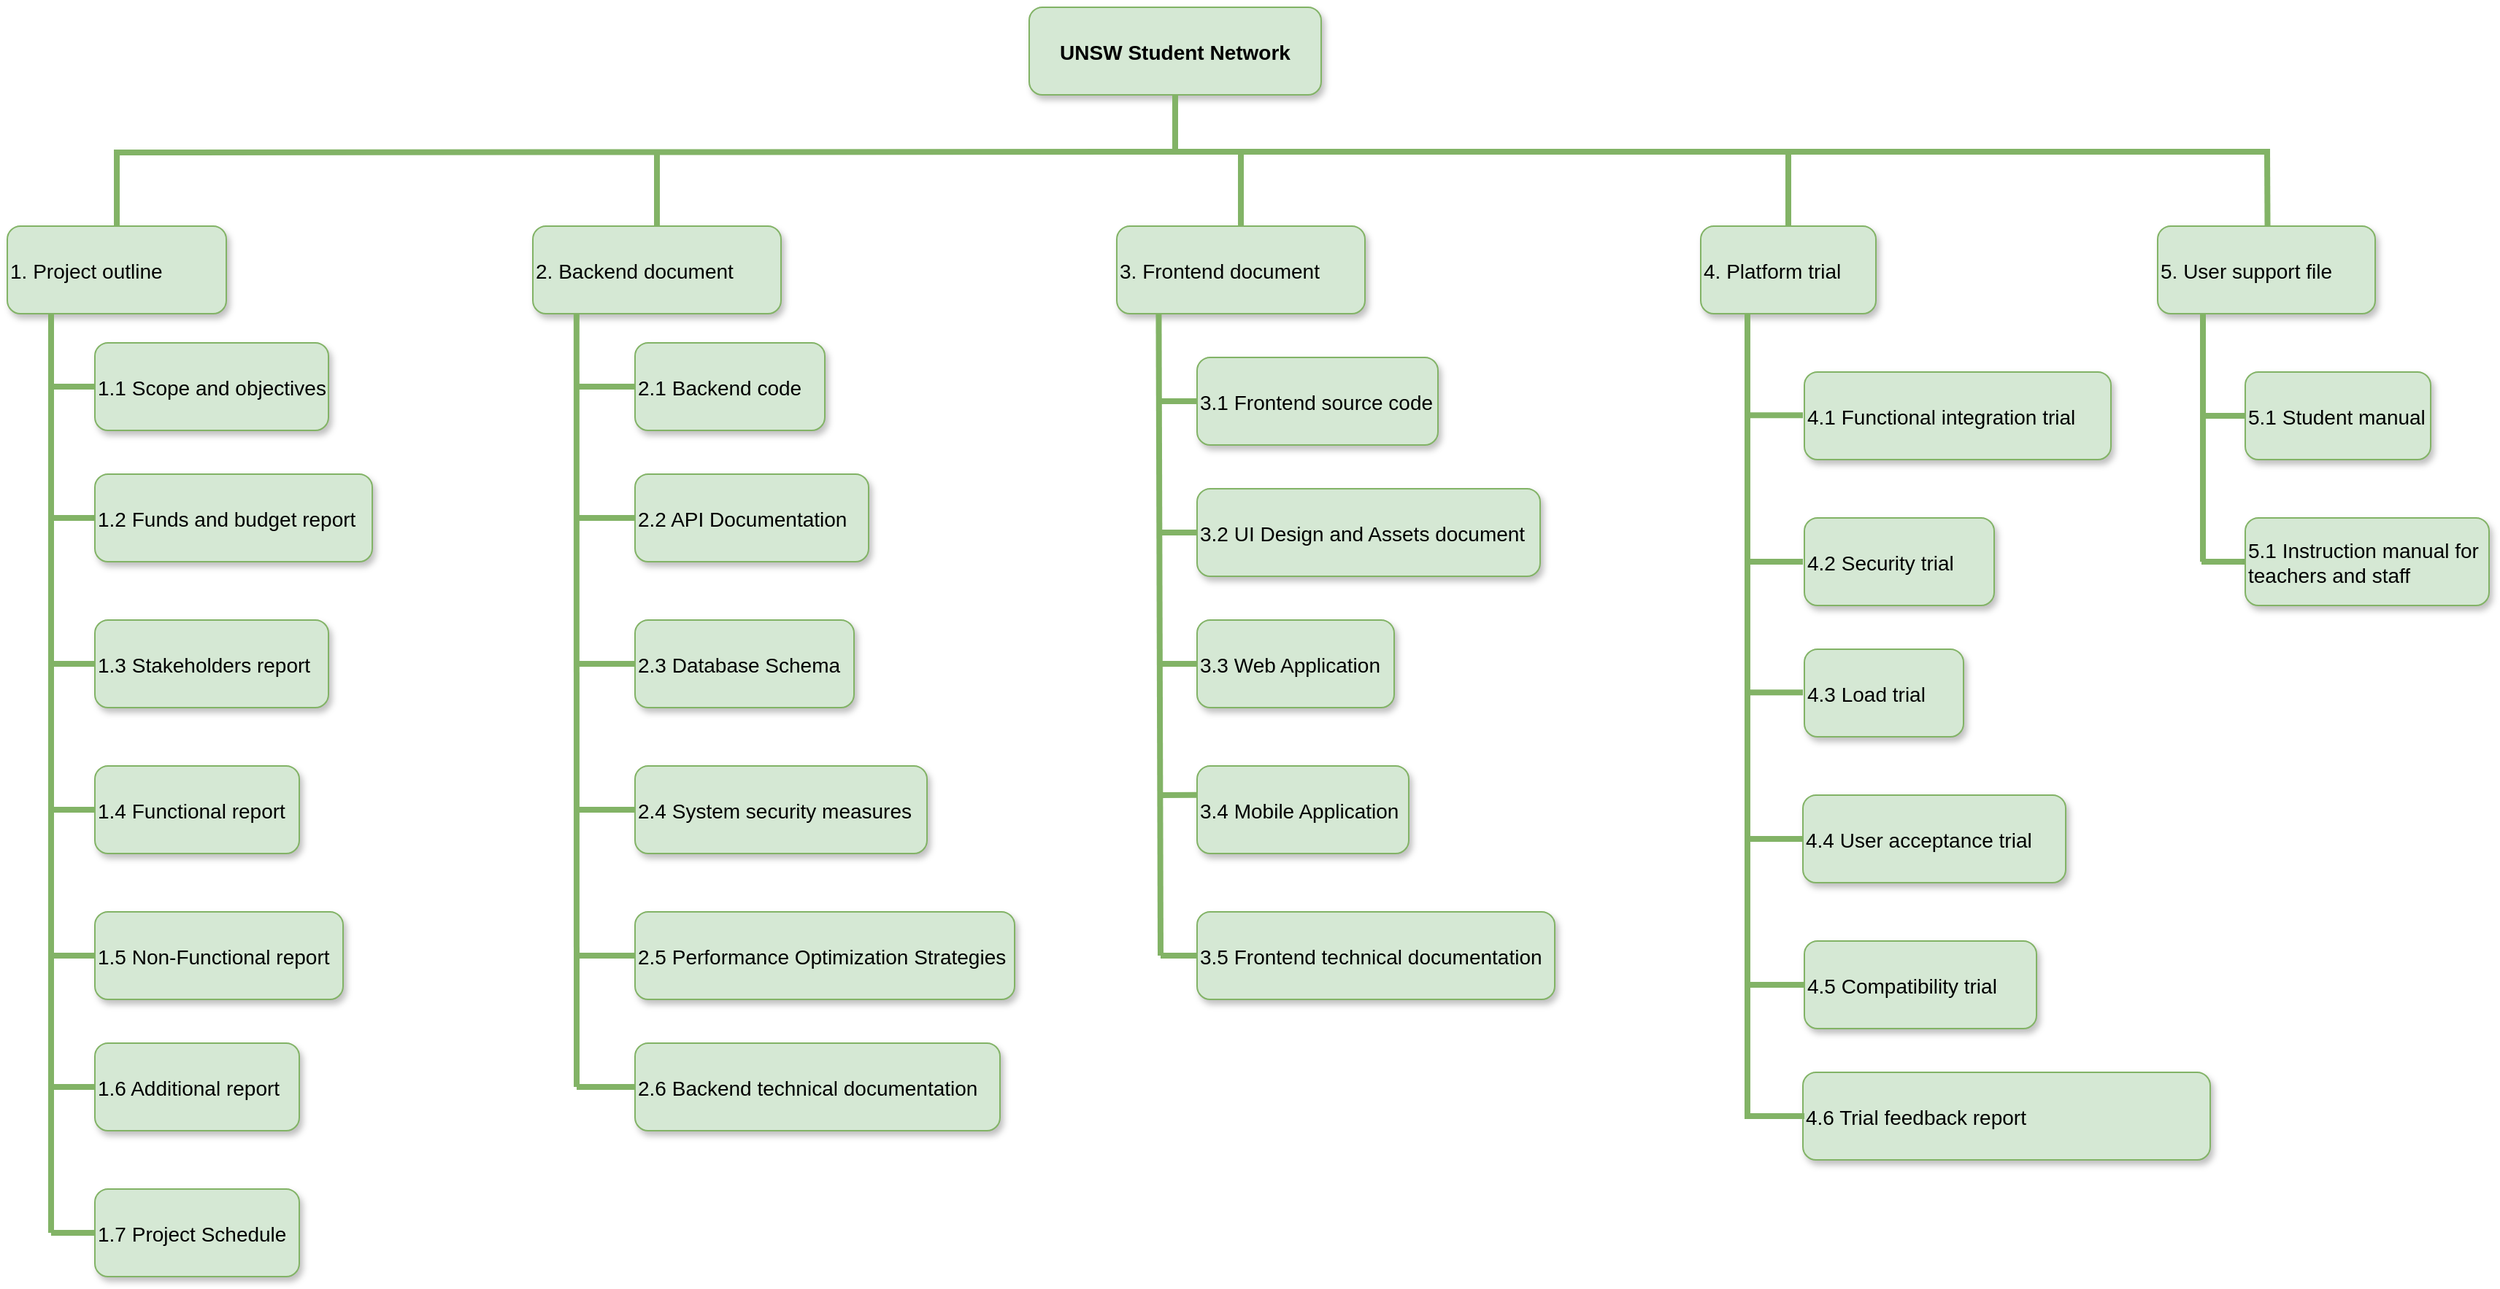 <mxfile version="21.8.2" type="github">
  <diagram name="Page-1" id="97916047-d0de-89f5-080d-49f4d83e522f">
    <mxGraphModel dx="1434" dy="782" grid="1" gridSize="10" guides="1" tooltips="1" connect="1" arrows="1" fold="1" page="1" pageScale="1.5" pageWidth="1169" pageHeight="827" background="none" math="0" shadow="0">
      <root>
        <mxCell id="0" />
        <mxCell id="1" parent="0" />
        <mxCell id="2" value="UNSW Student Network" style="rounded=1;fillColor=#d5e8d4;strokeColor=#82b366;shadow=1;fontStyle=1;fontSize=14;align=center;" parent="1" vertex="1">
          <mxGeometry x="710" y="180" width="200" height="60" as="geometry" />
        </mxCell>
        <mxCell id="6" value="1. Project outline" style="rounded=1;fillColor=#d5e8d4;strokeColor=#82b366;shadow=1;fontStyle=0;fontSize=14;align=left;" parent="1" vertex="1">
          <mxGeometry x="10" y="330" width="150" height="60" as="geometry" />
        </mxCell>
        <mxCell id="spksn7wkr87Tgkmr4TmV-58" value="" style="elbow=vertical;strokeWidth=4;endArrow=none;endFill=0;fontStyle=0;strokeColor=#82b366;fillColor=#d5e8d4;exitX=0.5;exitY=1;exitDx=0;exitDy=0;edgeStyle=orthogonalEdgeStyle;align=left;" parent="1" edge="1">
          <mxGeometry x="22" y="165.5" width="100" height="100" as="geometry">
            <mxPoint x="40" y="390" as="sourcePoint" />
            <mxPoint x="40" y="1020" as="targetPoint" />
          </mxGeometry>
        </mxCell>
        <mxCell id="spksn7wkr87Tgkmr4TmV-60" value="1.1 Scope and objectives" style="rounded=1;fillColor=#d5e8d4;strokeColor=#82B366;shadow=1;fontStyle=0;fontSize=14;align=left;" parent="1" vertex="1">
          <mxGeometry x="70" y="410" width="160" height="60" as="geometry" />
        </mxCell>
        <mxCell id="spksn7wkr87Tgkmr4TmV-61" value="" style="endArrow=none;html=1;rounded=1;entryX=0;entryY=0.5;entryDx=0;entryDy=0;strokeColor=#82B366;strokeWidth=4;endFill=0;fontStyle=0;align=left;" parent="1" target="spksn7wkr87Tgkmr4TmV-60" edge="1">
          <mxGeometry width="50" height="50" relative="1" as="geometry">
            <mxPoint x="40" y="440" as="sourcePoint" />
            <mxPoint x="130" y="540" as="targetPoint" />
          </mxGeometry>
        </mxCell>
        <mxCell id="spksn7wkr87Tgkmr4TmV-63" value="" style="endArrow=none;html=1;rounded=1;entryX=0;entryY=0.5;entryDx=0;entryDy=0;strokeColor=#82B366;strokeWidth=4;endFill=0;fontStyle=0;align=left;" parent="1" target="spksn7wkr87Tgkmr4TmV-62" edge="1">
          <mxGeometry width="50" height="50" relative="1" as="geometry">
            <mxPoint x="40" y="530" as="sourcePoint" />
            <mxPoint x="100" y="450" as="targetPoint" />
          </mxGeometry>
        </mxCell>
        <mxCell id="spksn7wkr87Tgkmr4TmV-64" value="1.3 Stakeholders report" style="rounded=1;fillColor=#d5e8d4;strokeColor=#82B366;shadow=1;fontStyle=0;fontSize=14;align=left;" parent="1" vertex="1">
          <mxGeometry x="70" y="600" width="160" height="60" as="geometry" />
        </mxCell>
        <mxCell id="spksn7wkr87Tgkmr4TmV-65" value="" style="endArrow=none;html=1;rounded=1;entryX=0;entryY=0.5;entryDx=0;entryDy=0;strokeColor=#82B366;strokeWidth=4;endFill=0;fontStyle=0;align=left;" parent="1" target="spksn7wkr87Tgkmr4TmV-64" edge="1">
          <mxGeometry width="50" height="50" relative="1" as="geometry">
            <mxPoint x="40" y="630" as="sourcePoint" />
            <mxPoint x="100" y="540" as="targetPoint" />
          </mxGeometry>
        </mxCell>
        <mxCell id="spksn7wkr87Tgkmr4TmV-66" value="1.7 Project Schedule" style="rounded=1;fillColor=#d5e8d4;strokeColor=#82B366;shadow=1;fontStyle=0;fontSize=14;align=left;" parent="1" vertex="1">
          <mxGeometry x="70" y="990" width="140" height="60" as="geometry" />
        </mxCell>
        <mxCell id="spksn7wkr87Tgkmr4TmV-78" style="edgeStyle=orthogonalEdgeStyle;rounded=0;orthogonalLoop=1;jettySize=auto;html=1;exitX=0.5;exitY=1;exitDx=0;exitDy=0;fontStyle=0;align=left;" parent="1" edge="1">
          <mxGeometry relative="1" as="geometry">
            <mxPoint x="180" y="870" as="sourcePoint" />
            <mxPoint x="180" y="870" as="targetPoint" />
          </mxGeometry>
        </mxCell>
        <mxCell id="spksn7wkr87Tgkmr4TmV-86" value="3. Frontend document" style="rounded=1;fillColor=#d5e8d4;strokeColor=#82b366;shadow=1;fontStyle=0;fontSize=14;align=left;" parent="1" vertex="1">
          <mxGeometry x="770" y="330" width="170" height="60" as="geometry" />
        </mxCell>
        <mxCell id="spksn7wkr87Tgkmr4TmV-97" value="3.4 Mobile Application" style="rounded=1;fillColor=#d5e8d4;strokeColor=#82B366;shadow=1;fontStyle=0;fontSize=14;align=left;" parent="1" vertex="1">
          <mxGeometry x="825" y="700" width="145" height="60" as="geometry" />
        </mxCell>
        <mxCell id="spksn7wkr87Tgkmr4TmV-99" value="3.3 Web Application" style="rounded=1;fillColor=#d5e8d4;strokeColor=#82B366;shadow=1;fontStyle=0;fontSize=14;align=left;" parent="1" vertex="1">
          <mxGeometry x="825" y="600" width="135" height="60" as="geometry" />
        </mxCell>
        <mxCell id="spksn7wkr87Tgkmr4TmV-100" value="3.1 Frontend source code" style="rounded=1;fillColor=#d5e8d4;strokeColor=#82B366;shadow=1;fontStyle=0;fontSize=14;align=left;" parent="1" vertex="1">
          <mxGeometry x="825" y="420" width="165" height="60" as="geometry" />
        </mxCell>
        <mxCell id="spksn7wkr87Tgkmr4TmV-103" value="4. Platform trial" style="rounded=1;fillColor=#d5e8d4;strokeColor=#82b366;shadow=1;fontStyle=0;fontSize=14;align=left;" parent="1" vertex="1">
          <mxGeometry x="1170" y="330" width="120" height="60" as="geometry" />
        </mxCell>
        <mxCell id="spksn7wkr87Tgkmr4TmV-104" value="4.1 Functional integration trial" style="rounded=1;fillColor=#d5e8d4;strokeColor=#82b366;shadow=1;fontStyle=0;fontSize=14;align=left;" parent="1" vertex="1">
          <mxGeometry x="1241" y="430" width="210" height="60" as="geometry" />
        </mxCell>
        <mxCell id="spksn7wkr87Tgkmr4TmV-105" value="" style="endArrow=none;html=1;rounded=1;strokeColor=#82B366;strokeWidth=4;endFill=0;exitX=0.25;exitY=1;exitDx=0;exitDy=0;fontStyle=0;align=left;" parent="1" edge="1">
          <mxGeometry width="50" height="50" relative="1" as="geometry">
            <mxPoint x="1202" y="390" as="sourcePoint" />
            <mxPoint x="1202" y="940" as="targetPoint" />
          </mxGeometry>
        </mxCell>
        <mxCell id="spksn7wkr87Tgkmr4TmV-106" value="4.2 Security trial" style="rounded=1;fillColor=#d5e8d4;strokeColor=#82b366;shadow=1;fontStyle=0;fontSize=14;align=left;" parent="1" vertex="1">
          <mxGeometry x="1241" y="530" width="130" height="60" as="geometry" />
        </mxCell>
        <mxCell id="spksn7wkr87Tgkmr4TmV-107" value="4.3 Load trial" style="rounded=1;fillColor=#d5e8d4;strokeColor=#82b366;shadow=1;fontStyle=0;fontSize=14;align=left;" parent="1" vertex="1">
          <mxGeometry x="1241" y="620" width="109" height="60" as="geometry" />
        </mxCell>
        <mxCell id="spksn7wkr87Tgkmr4TmV-108" value="4.4 User acceptance trial" style="rounded=1;fillColor=#d5e8d4;strokeColor=#82b366;shadow=1;fontStyle=0;fontSize=14;align=left;" parent="1" vertex="1">
          <mxGeometry x="1240" y="720" width="180" height="60" as="geometry" />
        </mxCell>
        <mxCell id="spksn7wkr87Tgkmr4TmV-127" value="5. User support file" style="rounded=1;fillColor=#d5e8d4;strokeColor=#82b366;shadow=1;fontStyle=0;fontSize=14;align=left;" parent="1" vertex="1">
          <mxGeometry x="1483" y="330" width="149" height="60" as="geometry" />
        </mxCell>
        <mxCell id="spksn7wkr87Tgkmr4TmV-129" value="5.1 Student manual" style="rounded=1;fillColor=#d5e8d4;strokeColor=#82B366;shadow=1;fontStyle=0;fontSize=14;align=left;" parent="1" vertex="1">
          <mxGeometry x="1543" y="430" width="127" height="60" as="geometry" />
        </mxCell>
        <mxCell id="spksn7wkr87Tgkmr4TmV-130" value="" style="endArrow=none;html=1;rounded=1;strokeColor=#82B366;strokeWidth=4;endFill=0;exitX=0.25;exitY=1;exitDx=0;exitDy=0;fontStyle=0;align=left;" parent="1" edge="1">
          <mxGeometry width="50" height="50" relative="1" as="geometry">
            <mxPoint x="1514.0" y="390" as="sourcePoint" />
            <mxPoint x="1514" y="560" as="targetPoint" />
          </mxGeometry>
        </mxCell>
        <mxCell id="spksn7wkr87Tgkmr4TmV-137" value="" style="endArrow=none;html=1;rounded=1;entryX=0;entryY=0.5;entryDx=0;entryDy=0;strokeColor=#82B366;strokeWidth=4;endFill=0;fontStyle=0;align=left;" parent="1" edge="1">
          <mxGeometry width="50" height="50" relative="1" as="geometry">
            <mxPoint x="1513" y="560" as="sourcePoint" />
            <mxPoint x="1543" y="560" as="targetPoint" />
          </mxGeometry>
        </mxCell>
        <mxCell id="spksn7wkr87Tgkmr4TmV-138" value="" style="endArrow=none;html=1;rounded=1;entryX=0;entryY=0.5;entryDx=0;entryDy=0;strokeColor=#82B366;strokeWidth=4;endFill=0;fontStyle=0;align=left;" parent="1" target="spksn7wkr87Tgkmr4TmV-129" edge="1">
          <mxGeometry width="50" height="50" relative="1" as="geometry">
            <mxPoint x="1513" y="460" as="sourcePoint" />
            <mxPoint x="1583" y="890" as="targetPoint" />
          </mxGeometry>
        </mxCell>
        <mxCell id="spksn7wkr87Tgkmr4TmV-140" value="" style="endArrow=none;html=1;rounded=1;entryX=0;entryY=0.5;entryDx=0;entryDy=0;strokeColor=#82B366;strokeWidth=4;endFill=0;fontStyle=0;align=left;" parent="1" target="spksn7wkr87Tgkmr4TmV-108" edge="1">
          <mxGeometry width="50" height="50" relative="1" as="geometry">
            <mxPoint x="1200" y="750" as="sourcePoint" />
            <mxPoint x="1270" y="810" as="targetPoint" />
          </mxGeometry>
        </mxCell>
        <mxCell id="spksn7wkr87Tgkmr4TmV-141" value="" style="endArrow=none;html=1;rounded=1;entryX=0;entryY=0.5;entryDx=0;entryDy=0;strokeColor=#82B366;strokeWidth=4;endFill=0;fontStyle=0;align=left;" parent="1" edge="1">
          <mxGeometry width="50" height="50" relative="1" as="geometry">
            <mxPoint x="1200" y="649.64" as="sourcePoint" />
            <mxPoint x="1240" y="649.64" as="targetPoint" />
          </mxGeometry>
        </mxCell>
        <mxCell id="spksn7wkr87Tgkmr4TmV-142" value="" style="endArrow=none;html=1;rounded=1;entryX=0;entryY=0.5;entryDx=0;entryDy=0;strokeColor=#82B366;strokeWidth=4;endFill=0;fontStyle=0;align=left;" parent="1" edge="1">
          <mxGeometry width="50" height="50" relative="1" as="geometry">
            <mxPoint x="1200" y="560" as="sourcePoint" />
            <mxPoint x="1240" y="560" as="targetPoint" />
          </mxGeometry>
        </mxCell>
        <mxCell id="spksn7wkr87Tgkmr4TmV-143" value="" style="endArrow=none;html=1;rounded=1;entryX=0;entryY=0.5;entryDx=0;entryDy=0;strokeColor=#82B366;strokeWidth=4;endFill=0;fontStyle=0;align=left;" parent="1" edge="1">
          <mxGeometry width="50" height="50" relative="1" as="geometry">
            <mxPoint x="1200" y="459.64" as="sourcePoint" />
            <mxPoint x="1240" y="459.64" as="targetPoint" />
          </mxGeometry>
        </mxCell>
        <mxCell id="spksn7wkr87Tgkmr4TmV-147" value="" style="endArrow=none;html=1;rounded=0;strokeColor=#82B366;endFill=0;strokeWidth=4;exitX=0.5;exitY=1;exitDx=0;exitDy=0;edgeStyle=orthogonalEdgeStyle;align=left;entryX=0.5;entryY=0;entryDx=0;entryDy=0;" parent="1" target="6" edge="1">
          <mxGeometry width="50" height="50" relative="1" as="geometry">
            <mxPoint x="810" y="279" as="sourcePoint" />
            <mxPoint x="85" y="350" as="targetPoint" />
          </mxGeometry>
        </mxCell>
        <mxCell id="HMT50Ie3Nu9b8irFiOJ8-11" value="3.2 UI Design and Assets document" style="rounded=1;fillColor=#d5e8d4;strokeColor=#82B366;shadow=1;fontStyle=0;fontSize=14;align=left;" parent="1" vertex="1">
          <mxGeometry x="825" y="510" width="235" height="60" as="geometry" />
        </mxCell>
        <mxCell id="HMT50Ie3Nu9b8irFiOJ8-21" value="4.5 Compatibility trial" style="rounded=1;fillColor=#d5e8d4;strokeColor=#82b366;shadow=1;fontStyle=0;fontSize=14;align=left;" parent="1" vertex="1">
          <mxGeometry x="1241" y="820" width="159" height="60" as="geometry" />
        </mxCell>
        <mxCell id="HMT50Ie3Nu9b8irFiOJ8-23" value="" style="endArrow=none;html=1;rounded=1;entryX=0;entryY=0.5;entryDx=0;entryDy=0;strokeColor=#82B366;strokeWidth=4;endFill=0;fontStyle=0;align=left;" parent="1" target="HMT50Ie3Nu9b8irFiOJ8-21" edge="1">
          <mxGeometry width="50" height="50" relative="1" as="geometry">
            <mxPoint x="1200" y="850" as="sourcePoint" />
            <mxPoint x="1250" y="760" as="targetPoint" />
          </mxGeometry>
        </mxCell>
        <mxCell id="HMT50Ie3Nu9b8irFiOJ8-24" value="4.6 Trial feedback report" style="rounded=1;fillColor=#d5e8d4;strokeColor=#82b366;shadow=1;fontStyle=0;fontSize=14;align=left;" parent="1" vertex="1">
          <mxGeometry x="1240" y="910" width="279" height="60" as="geometry" />
        </mxCell>
        <mxCell id="HMT50Ie3Nu9b8irFiOJ8-25" value="" style="endArrow=none;html=1;rounded=1;entryX=0;entryY=0.5;entryDx=0;entryDy=0;strokeColor=#82B366;strokeWidth=4;endFill=0;fontStyle=0;align=left;" parent="1" edge="1">
          <mxGeometry width="50" height="50" relative="1" as="geometry">
            <mxPoint x="1200" y="940" as="sourcePoint" />
            <mxPoint x="1241" y="940" as="targetPoint" />
          </mxGeometry>
        </mxCell>
        <mxCell id="UxzOdiLZp154J1V549cc-6" value="1.4 Functional report" style="rounded=1;fillColor=#d5e8d4;strokeColor=#82B366;shadow=1;fontStyle=0;fontSize=14;align=left;" parent="1" vertex="1">
          <mxGeometry x="70" y="700" width="140" height="60" as="geometry" />
        </mxCell>
        <mxCell id="UxzOdiLZp154J1V549cc-7" value="1.5 Non-Functional report" style="rounded=1;fillColor=#d5e8d4;strokeColor=#82B366;shadow=1;fontStyle=0;fontSize=14;align=left;" parent="1" vertex="1">
          <mxGeometry x="70" y="800" width="170" height="60" as="geometry" />
        </mxCell>
        <mxCell id="UxzOdiLZp154J1V549cc-8" value="1.6 Additional report" style="rounded=1;fillColor=#d5e8d4;strokeColor=#82B366;shadow=1;fontStyle=0;fontSize=14;align=left;" parent="1" vertex="1">
          <mxGeometry x="70" y="890" width="140" height="60" as="geometry" />
        </mxCell>
        <mxCell id="eRo0hpybtUEbokPi4bz--6" value="2. Backend document" style="rounded=1;fillColor=#d5e8d4;strokeColor=#82b366;shadow=1;fontStyle=0;fontSize=14;align=left;" vertex="1" parent="1">
          <mxGeometry x="370" y="330" width="170" height="60" as="geometry" />
        </mxCell>
        <mxCell id="eRo0hpybtUEbokPi4bz--7" value="2.1 Backend code" style="rounded=1;fillColor=#d5e8d4;strokeColor=#82b366;shadow=1;fontStyle=0;fontSize=14;align=left;" vertex="1" parent="1">
          <mxGeometry x="440" y="410" width="130" height="60" as="geometry" />
        </mxCell>
        <mxCell id="eRo0hpybtUEbokPi4bz--8" value="2.2 API Documentation" style="rounded=1;fillColor=#d5e8d4;strokeColor=#82b366;shadow=1;fontStyle=0;fontSize=14;align=left;" vertex="1" parent="1">
          <mxGeometry x="440" y="500" width="160" height="60" as="geometry" />
        </mxCell>
        <mxCell id="eRo0hpybtUEbokPi4bz--9" value="2.3 Database Schema " style="rounded=1;fillColor=#d5e8d4;strokeColor=#82b366;shadow=1;fontStyle=0;fontSize=14;align=left;" vertex="1" parent="1">
          <mxGeometry x="440" y="600" width="150" height="60" as="geometry" />
        </mxCell>
        <mxCell id="eRo0hpybtUEbokPi4bz--10" value="2.4 System security measures" style="rounded=1;fillColor=#d5e8d4;strokeColor=#82b366;shadow=1;fontStyle=0;fontSize=14;align=left;" vertex="1" parent="1">
          <mxGeometry x="440" y="700" width="200" height="60" as="geometry" />
        </mxCell>
        <mxCell id="eRo0hpybtUEbokPi4bz--12" value="2.5 Performance Optimization Strategies" style="rounded=1;fillColor=#d5e8d4;strokeColor=#82b366;shadow=1;fontStyle=0;fontSize=14;align=left;" vertex="1" parent="1">
          <mxGeometry x="440" y="800" width="260" height="60" as="geometry" />
        </mxCell>
        <mxCell id="eRo0hpybtUEbokPi4bz--15" value="2.6 Backend technical documentation" style="rounded=1;fillColor=#d5e8d4;strokeColor=#82b366;shadow=1;fontStyle=0;fontSize=14;align=left;" vertex="1" parent="1">
          <mxGeometry x="440" y="890" width="250" height="60" as="geometry" />
        </mxCell>
        <mxCell id="eRo0hpybtUEbokPi4bz--16" value="3.5 Frontend technical documentation" style="rounded=1;fillColor=#d5e8d4;strokeColor=#82b366;shadow=1;fontStyle=0;fontSize=14;align=left;" vertex="1" parent="1">
          <mxGeometry x="825" y="800" width="245" height="60" as="geometry" />
        </mxCell>
        <mxCell id="eRo0hpybtUEbokPi4bz--17" value="" style="endArrow=none;html=1;rounded=0;entryX=0.176;entryY=1;entryDx=0;entryDy=0;entryPerimeter=0;strokeColor=#82B366;strokeWidth=4;endFill=0;" edge="1" parent="1" target="eRo0hpybtUEbokPi4bz--6">
          <mxGeometry width="50" height="50" relative="1" as="geometry">
            <mxPoint x="400" y="920" as="sourcePoint" />
            <mxPoint x="810" y="600" as="targetPoint" />
          </mxGeometry>
        </mxCell>
        <mxCell id="eRo0hpybtUEbokPi4bz--19" value="" style="endArrow=none;html=1;rounded=1;entryX=0;entryY=0.5;entryDx=0;entryDy=0;strokeColor=#82B366;strokeWidth=4;endFill=0;fontStyle=0;align=left;" edge="1" parent="1" target="eRo0hpybtUEbokPi4bz--7">
          <mxGeometry width="50" height="50" relative="1" as="geometry">
            <mxPoint x="400" y="440" as="sourcePoint" />
            <mxPoint x="340" y="470" as="targetPoint" />
          </mxGeometry>
        </mxCell>
        <mxCell id="eRo0hpybtUEbokPi4bz--20" value="" style="endArrow=none;html=1;rounded=1;entryX=0;entryY=0.5;entryDx=0;entryDy=0;strokeColor=#82B366;strokeWidth=4;endFill=0;fontStyle=0;align=left;exitX=0;exitY=0.5;exitDx=0;exitDy=0;" edge="1" parent="1" source="spksn7wkr87Tgkmr4TmV-62">
          <mxGeometry width="50" height="50" relative="1" as="geometry">
            <mxPoint x="440" y="530" as="sourcePoint" />
            <mxPoint x="220" y="510" as="targetPoint" />
          </mxGeometry>
        </mxCell>
        <mxCell id="eRo0hpybtUEbokPi4bz--21" value="" style="endArrow=none;html=1;rounded=1;strokeColor=#82B366;strokeWidth=4;endFill=0;fontStyle=0;align=left;exitX=0;exitY=0.5;exitDx=0;exitDy=0;" edge="1" parent="1" source="eRo0hpybtUEbokPi4bz--8">
          <mxGeometry width="50" height="50" relative="1" as="geometry">
            <mxPoint x="500" y="580" as="sourcePoint" />
            <mxPoint x="400" y="530" as="targetPoint" />
          </mxGeometry>
        </mxCell>
        <mxCell id="spksn7wkr87Tgkmr4TmV-62" value="1.2 Funds and budget report" style="rounded=1;fillColor=#d5e8d4;strokeColor=#82B366;shadow=1;fontStyle=0;fontSize=14;align=left;" parent="1" vertex="1">
          <mxGeometry x="70" y="500" width="190" height="60" as="geometry" />
        </mxCell>
        <mxCell id="eRo0hpybtUEbokPi4bz--22" value="" style="endArrow=none;html=1;rounded=1;strokeColor=#82B366;strokeWidth=4;endFill=0;fontStyle=0;align=left;exitX=0;exitY=0.5;exitDx=0;exitDy=0;" edge="1" parent="1" source="eRo0hpybtUEbokPi4bz--9">
          <mxGeometry width="50" height="50" relative="1" as="geometry">
            <mxPoint x="450" y="540" as="sourcePoint" />
            <mxPoint x="400" y="630" as="targetPoint" />
          </mxGeometry>
        </mxCell>
        <mxCell id="eRo0hpybtUEbokPi4bz--23" value="" style="endArrow=none;html=1;rounded=1;strokeColor=#82B366;strokeWidth=4;endFill=0;fontStyle=0;align=left;exitX=0;exitY=0.5;exitDx=0;exitDy=0;" edge="1" parent="1" source="eRo0hpybtUEbokPi4bz--10">
          <mxGeometry width="50" height="50" relative="1" as="geometry">
            <mxPoint x="460" y="550" as="sourcePoint" />
            <mxPoint x="400" y="730" as="targetPoint" />
          </mxGeometry>
        </mxCell>
        <mxCell id="eRo0hpybtUEbokPi4bz--24" value="" style="endArrow=none;html=1;rounded=1;strokeColor=#82B366;strokeWidth=4;endFill=0;fontStyle=0;align=left;exitX=0;exitY=0.5;exitDx=0;exitDy=0;" edge="1" parent="1" source="eRo0hpybtUEbokPi4bz--12">
          <mxGeometry width="50" height="50" relative="1" as="geometry">
            <mxPoint x="470" y="560" as="sourcePoint" />
            <mxPoint x="400" y="830" as="targetPoint" />
          </mxGeometry>
        </mxCell>
        <mxCell id="eRo0hpybtUEbokPi4bz--25" value="" style="endArrow=none;html=1;rounded=1;strokeColor=#82B366;strokeWidth=4;endFill=0;fontStyle=0;align=left;exitX=0;exitY=0.5;exitDx=0;exitDy=0;" edge="1" parent="1" source="eRo0hpybtUEbokPi4bz--15">
          <mxGeometry width="50" height="50" relative="1" as="geometry">
            <mxPoint x="480" y="570" as="sourcePoint" />
            <mxPoint x="400" y="920" as="targetPoint" />
          </mxGeometry>
        </mxCell>
        <mxCell id="eRo0hpybtUEbokPi4bz--29" value="" style="endArrow=none;html=1;rounded=1;strokeColor=#82B366;strokeWidth=4;endFill=0;fontStyle=0;align=left;exitX=0.5;exitY=0;exitDx=0;exitDy=0;" edge="1" parent="1" source="eRo0hpybtUEbokPi4bz--6">
          <mxGeometry width="50" height="50" relative="1" as="geometry">
            <mxPoint x="310" y="320" as="sourcePoint" />
            <mxPoint x="455" y="280" as="targetPoint" />
          </mxGeometry>
        </mxCell>
        <mxCell id="eRo0hpybtUEbokPi4bz--30" value="" style="endArrow=none;html=1;rounded=1;entryX=0.5;entryY=1;entryDx=0;entryDy=0;strokeColor=#82B366;strokeWidth=4;endFill=0;fontStyle=0;align=left;" edge="1" parent="1" target="2">
          <mxGeometry width="50" height="50" relative="1" as="geometry">
            <mxPoint x="810" y="280" as="sourcePoint" />
            <mxPoint x="750" y="310" as="targetPoint" />
          </mxGeometry>
        </mxCell>
        <mxCell id="eRo0hpybtUEbokPi4bz--31" value="" style="endArrow=none;html=1;rounded=1;strokeColor=#82B366;strokeWidth=4;endFill=0;fontStyle=0;align=left;" edge="1" parent="1">
          <mxGeometry width="50" height="50" relative="1" as="geometry">
            <mxPoint x="1560" y="279" as="sourcePoint" />
            <mxPoint x="810" y="279" as="targetPoint" />
          </mxGeometry>
        </mxCell>
        <mxCell id="eRo0hpybtUEbokPi4bz--32" value="" style="endArrow=none;html=1;rounded=1;entryX=0.5;entryY=0;entryDx=0;entryDy=0;strokeColor=#82B366;strokeWidth=4;endFill=0;fontStyle=0;align=left;" edge="1" parent="1">
          <mxGeometry width="50" height="50" relative="1" as="geometry">
            <mxPoint x="1558" y="280" as="sourcePoint" />
            <mxPoint x="1558.25" y="330" as="targetPoint" />
          </mxGeometry>
        </mxCell>
        <mxCell id="eRo0hpybtUEbokPi4bz--33" value="" style="endArrow=none;html=1;rounded=1;strokeColor=#82B366;strokeWidth=4;endFill=0;fontStyle=0;align=left;exitX=0.5;exitY=0;exitDx=0;exitDy=0;" edge="1" parent="1" source="spksn7wkr87Tgkmr4TmV-86">
          <mxGeometry width="50" height="50" relative="1" as="geometry">
            <mxPoint x="450" y="520" as="sourcePoint" />
            <mxPoint x="855" y="280" as="targetPoint" />
          </mxGeometry>
        </mxCell>
        <mxCell id="eRo0hpybtUEbokPi4bz--34" value="" style="endArrow=none;html=1;rounded=1;strokeColor=#82B366;strokeWidth=4;endFill=0;fontStyle=0;align=left;exitX=0.5;exitY=0;exitDx=0;exitDy=0;" edge="1" parent="1" source="spksn7wkr87Tgkmr4TmV-103">
          <mxGeometry width="50" height="50" relative="1" as="geometry">
            <mxPoint x="1109" y="440" as="sourcePoint" />
            <mxPoint x="1230" y="280" as="targetPoint" />
          </mxGeometry>
        </mxCell>
        <mxCell id="eRo0hpybtUEbokPi4bz--35" value="" style="endArrow=none;html=1;rounded=0;entryX=0.169;entryY=1.002;entryDx=0;entryDy=0;entryPerimeter=0;strokeColor=#82B366;strokeWidth=4;endFill=0;" edge="1" parent="1" target="spksn7wkr87Tgkmr4TmV-86">
          <mxGeometry width="50" height="50" relative="1" as="geometry">
            <mxPoint x="800" y="830" as="sourcePoint" />
            <mxPoint x="740" y="410" as="targetPoint" />
          </mxGeometry>
        </mxCell>
        <mxCell id="eRo0hpybtUEbokPi4bz--36" value="" style="endArrow=none;html=1;rounded=1;strokeColor=#82B366;strokeWidth=4;endFill=0;fontStyle=0;align=left;entryX=0;entryY=0.5;entryDx=0;entryDy=0;" edge="1" parent="1" target="spksn7wkr87Tgkmr4TmV-100">
          <mxGeometry width="50" height="50" relative="1" as="geometry">
            <mxPoint x="800" y="450" as="sourcePoint" />
            <mxPoint x="760" y="500" as="targetPoint" />
          </mxGeometry>
        </mxCell>
        <mxCell id="eRo0hpybtUEbokPi4bz--37" value="" style="endArrow=none;html=1;rounded=1;strokeColor=#82B366;strokeWidth=4;endFill=0;fontStyle=0;align=left;entryX=0;entryY=0.5;entryDx=0;entryDy=0;" edge="1" parent="1" target="HMT50Ie3Nu9b8irFiOJ8-11">
          <mxGeometry width="50" height="50" relative="1" as="geometry">
            <mxPoint x="800" y="540" as="sourcePoint" />
            <mxPoint x="835" y="460" as="targetPoint" />
          </mxGeometry>
        </mxCell>
        <mxCell id="eRo0hpybtUEbokPi4bz--38" value="" style="endArrow=none;html=1;rounded=1;strokeColor=#82B366;strokeWidth=4;endFill=0;fontStyle=0;align=left;entryX=0;entryY=0.5;entryDx=0;entryDy=0;" edge="1" parent="1" target="spksn7wkr87Tgkmr4TmV-99">
          <mxGeometry width="50" height="50" relative="1" as="geometry">
            <mxPoint x="800" y="630" as="sourcePoint" />
            <mxPoint x="845" y="470" as="targetPoint" />
          </mxGeometry>
        </mxCell>
        <mxCell id="eRo0hpybtUEbokPi4bz--39" value="" style="endArrow=none;html=1;rounded=1;strokeColor=#82B366;strokeWidth=4;endFill=0;fontStyle=0;align=left;entryX=0.002;entryY=0.331;entryDx=0;entryDy=0;entryPerimeter=0;" edge="1" parent="1" target="spksn7wkr87Tgkmr4TmV-97">
          <mxGeometry width="50" height="50" relative="1" as="geometry">
            <mxPoint x="800" y="720" as="sourcePoint" />
            <mxPoint x="855" y="480" as="targetPoint" />
          </mxGeometry>
        </mxCell>
        <mxCell id="eRo0hpybtUEbokPi4bz--40" value="" style="endArrow=none;html=1;rounded=1;strokeColor=#82B366;strokeWidth=4;endFill=0;fontStyle=0;align=left;entryX=0;entryY=0.5;entryDx=0;entryDy=0;" edge="1" parent="1" target="eRo0hpybtUEbokPi4bz--16">
          <mxGeometry width="50" height="50" relative="1" as="geometry">
            <mxPoint x="800" y="830" as="sourcePoint" />
            <mxPoint x="865" y="490" as="targetPoint" />
          </mxGeometry>
        </mxCell>
        <mxCell id="eRo0hpybtUEbokPi4bz--43" value="" style="endArrow=none;html=1;rounded=1;entryX=0;entryY=0.5;entryDx=0;entryDy=0;strokeColor=#82B366;strokeWidth=4;endFill=0;fontStyle=0;align=left;" edge="1" parent="1" target="UxzOdiLZp154J1V549cc-6">
          <mxGeometry width="50" height="50" relative="1" as="geometry">
            <mxPoint x="40" y="730" as="sourcePoint" />
            <mxPoint x="80" y="640" as="targetPoint" />
          </mxGeometry>
        </mxCell>
        <mxCell id="eRo0hpybtUEbokPi4bz--44" value="" style="endArrow=none;html=1;rounded=1;entryX=0;entryY=0.5;entryDx=0;entryDy=0;strokeColor=#82B366;strokeWidth=4;endFill=0;fontStyle=0;align=left;" edge="1" parent="1" target="UxzOdiLZp154J1V549cc-7">
          <mxGeometry width="50" height="50" relative="1" as="geometry">
            <mxPoint x="40" y="830" as="sourcePoint" />
            <mxPoint x="90" y="650" as="targetPoint" />
          </mxGeometry>
        </mxCell>
        <mxCell id="eRo0hpybtUEbokPi4bz--45" value="" style="endArrow=none;html=1;rounded=1;entryX=0;entryY=0.5;entryDx=0;entryDy=0;strokeColor=#82B366;strokeWidth=4;endFill=0;fontStyle=0;align=left;" edge="1" parent="1" target="UxzOdiLZp154J1V549cc-8">
          <mxGeometry width="50" height="50" relative="1" as="geometry">
            <mxPoint x="40" y="920" as="sourcePoint" />
            <mxPoint x="100" y="660" as="targetPoint" />
          </mxGeometry>
        </mxCell>
        <mxCell id="eRo0hpybtUEbokPi4bz--46" value="" style="endArrow=none;html=1;rounded=1;entryX=0;entryY=0.5;entryDx=0;entryDy=0;strokeColor=#82B366;strokeWidth=4;endFill=0;fontStyle=0;align=left;" edge="1" parent="1" target="spksn7wkr87Tgkmr4TmV-66">
          <mxGeometry width="50" height="50" relative="1" as="geometry">
            <mxPoint x="40" y="1020" as="sourcePoint" />
            <mxPoint x="110" y="670" as="targetPoint" />
          </mxGeometry>
        </mxCell>
        <mxCell id="eRo0hpybtUEbokPi4bz--48" value="5.1 Instruction manual for &#xa;teachers and staff" style="rounded=1;fillColor=#d5e8d4;strokeColor=#82B366;shadow=1;fontStyle=0;fontSize=14;align=left;" vertex="1" parent="1">
          <mxGeometry x="1543" y="530" width="167" height="60" as="geometry" />
        </mxCell>
      </root>
    </mxGraphModel>
  </diagram>
</mxfile>
